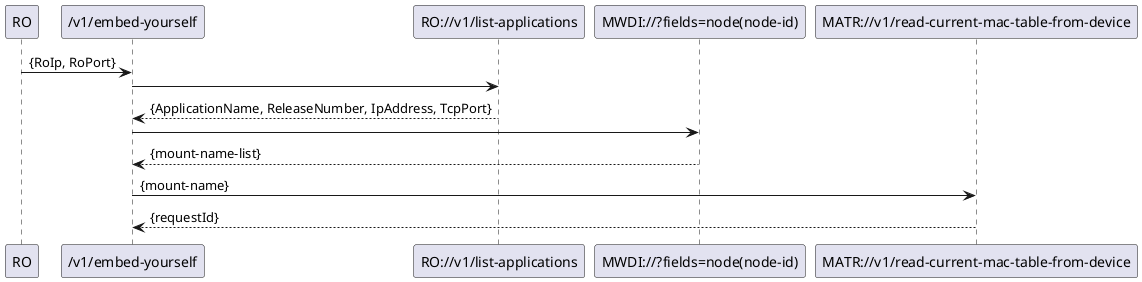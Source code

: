 @startuml
skinparam responseMessageBelowArrow true

"RO" -> "/v1/embed-yourself": {RoIp, RoPort}

"/v1/embed-yourself" -> "RO://v1/list-applications"
"RO://v1/list-applications" --> "/v1/embed-yourself": {ApplicationName, ReleaseNumber, IpAddress, TcpPort}

"/v1/embed-yourself" -> "MWDI://?fields=node(node-id)"
"MWDI://?fields=node(node-id)" --> "/v1/embed-yourself": {mount-name-list}

"/v1/embed-yourself" -> "MATR://v1/read-current-mac-table-from-device": {mount-name}
"MATR://v1/read-current-mac-table-from-device" --> "/v1/embed-yourself": {requestId}

@enduml